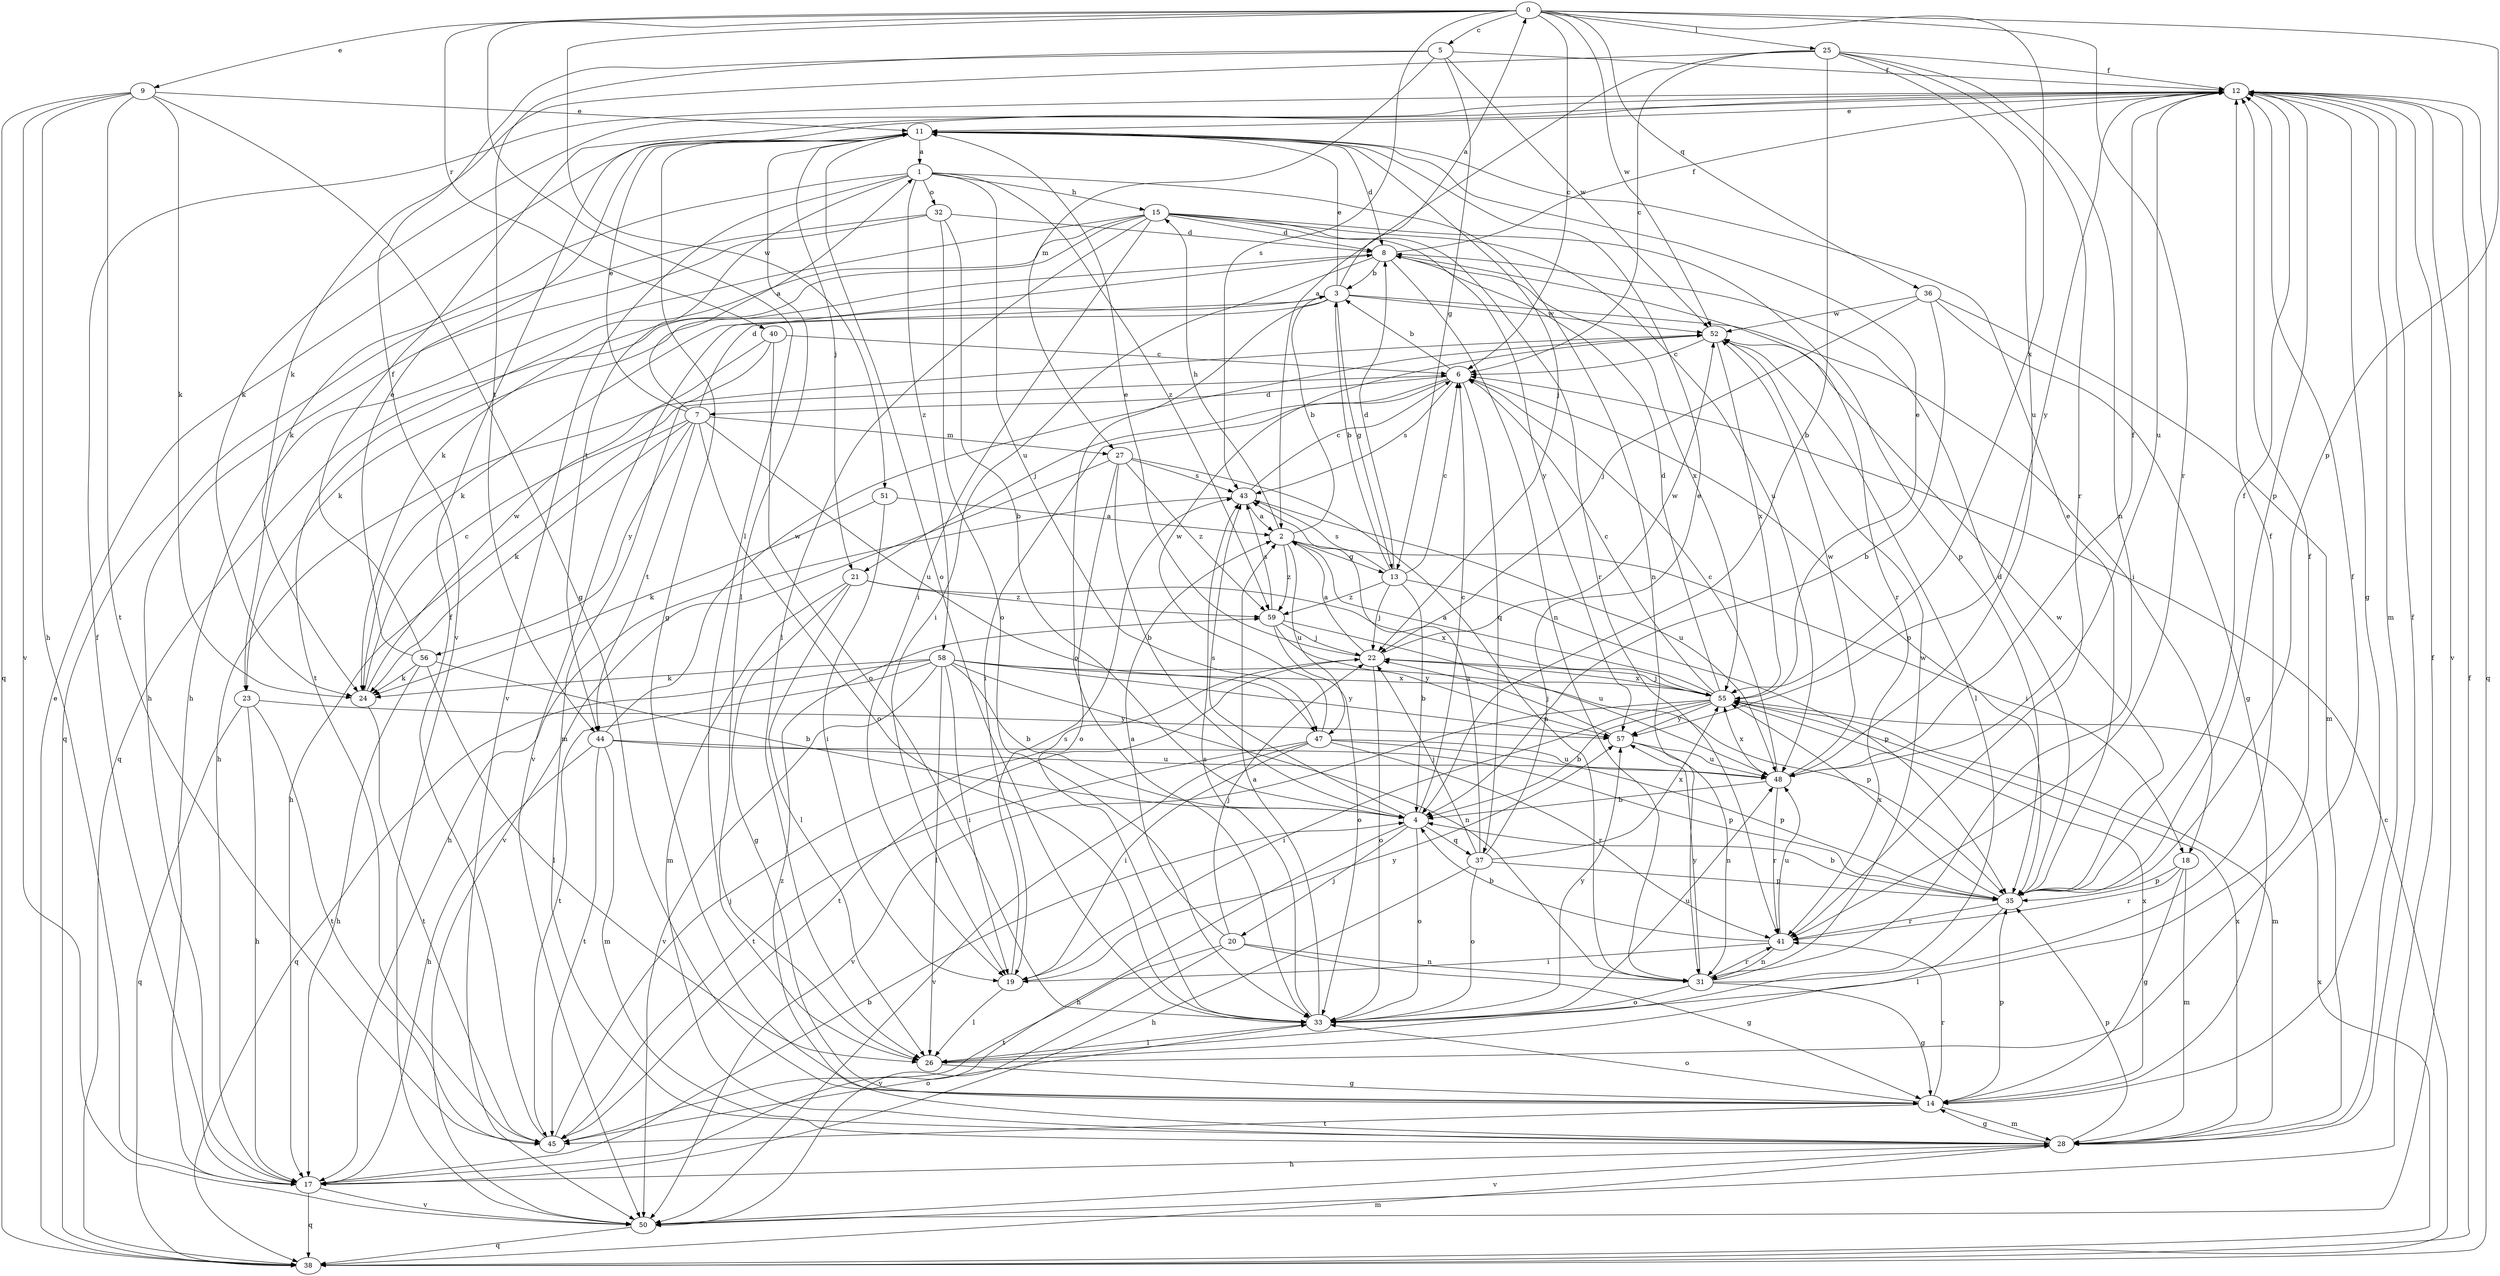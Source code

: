 strict digraph  {
0;
1;
2;
3;
4;
5;
6;
7;
8;
9;
11;
12;
13;
14;
15;
17;
18;
19;
20;
21;
22;
23;
24;
25;
26;
27;
28;
31;
32;
33;
35;
36;
37;
38;
40;
41;
43;
44;
45;
47;
48;
50;
51;
52;
55;
56;
57;
58;
59;
0 -> 5  [label=c];
0 -> 6  [label=c];
0 -> 9  [label=e];
0 -> 25  [label=l];
0 -> 26  [label=l];
0 -> 35  [label=p];
0 -> 36  [label=q];
0 -> 40  [label=r];
0 -> 41  [label=r];
0 -> 43  [label=s];
0 -> 51  [label=w];
0 -> 52  [label=w];
0 -> 55  [label=x];
1 -> 15  [label=h];
1 -> 23  [label=k];
1 -> 31  [label=n];
1 -> 32  [label=o];
1 -> 44  [label=t];
1 -> 47  [label=u];
1 -> 50  [label=v];
1 -> 58  [label=z];
1 -> 59  [label=z];
2 -> 3  [label=b];
2 -> 13  [label=g];
2 -> 15  [label=h];
2 -> 18  [label=i];
2 -> 47  [label=u];
2 -> 59  [label=z];
3 -> 0  [label=a];
3 -> 11  [label=e];
3 -> 13  [label=g];
3 -> 18  [label=i];
3 -> 23  [label=k];
3 -> 24  [label=k];
3 -> 33  [label=o];
3 -> 50  [label=v];
3 -> 52  [label=w];
4 -> 6  [label=c];
4 -> 17  [label=h];
4 -> 20  [label=j];
4 -> 33  [label=o];
4 -> 37  [label=q];
4 -> 43  [label=s];
5 -> 12  [label=f];
5 -> 13  [label=g];
5 -> 27  [label=m];
5 -> 44  [label=t];
5 -> 50  [label=v];
5 -> 52  [label=w];
6 -> 3  [label=b];
6 -> 7  [label=d];
6 -> 19  [label=i];
6 -> 21  [label=j];
6 -> 35  [label=p];
6 -> 37  [label=q];
6 -> 43  [label=s];
7 -> 1  [label=a];
7 -> 8  [label=d];
7 -> 11  [label=e];
7 -> 17  [label=h];
7 -> 24  [label=k];
7 -> 27  [label=m];
7 -> 33  [label=o];
7 -> 44  [label=t];
7 -> 47  [label=u];
7 -> 56  [label=y];
8 -> 3  [label=b];
8 -> 12  [label=f];
8 -> 19  [label=i];
8 -> 31  [label=n];
8 -> 38  [label=q];
8 -> 41  [label=r];
8 -> 55  [label=x];
9 -> 11  [label=e];
9 -> 14  [label=g];
9 -> 17  [label=h];
9 -> 24  [label=k];
9 -> 38  [label=q];
9 -> 45  [label=t];
9 -> 50  [label=v];
11 -> 1  [label=a];
11 -> 8  [label=d];
11 -> 14  [label=g];
11 -> 21  [label=j];
11 -> 22  [label=j];
11 -> 26  [label=l];
11 -> 33  [label=o];
12 -> 11  [label=e];
12 -> 14  [label=g];
12 -> 24  [label=k];
12 -> 28  [label=m];
12 -> 35  [label=p];
12 -> 38  [label=q];
12 -> 48  [label=u];
12 -> 50  [label=v];
12 -> 57  [label=y];
13 -> 3  [label=b];
13 -> 4  [label=b];
13 -> 6  [label=c];
13 -> 8  [label=d];
13 -> 22  [label=j];
13 -> 35  [label=p];
13 -> 43  [label=s];
13 -> 59  [label=z];
14 -> 28  [label=m];
14 -> 33  [label=o];
14 -> 35  [label=p];
14 -> 41  [label=r];
14 -> 45  [label=t];
14 -> 55  [label=x];
15 -> 8  [label=d];
15 -> 17  [label=h];
15 -> 19  [label=i];
15 -> 24  [label=k];
15 -> 26  [label=l];
15 -> 35  [label=p];
15 -> 41  [label=r];
15 -> 45  [label=t];
15 -> 48  [label=u];
15 -> 57  [label=y];
17 -> 4  [label=b];
17 -> 12  [label=f];
17 -> 38  [label=q];
17 -> 50  [label=v];
18 -> 14  [label=g];
18 -> 28  [label=m];
18 -> 35  [label=p];
18 -> 41  [label=r];
19 -> 26  [label=l];
19 -> 43  [label=s];
19 -> 57  [label=y];
20 -> 2  [label=a];
20 -> 14  [label=g];
20 -> 22  [label=j];
20 -> 31  [label=n];
20 -> 45  [label=t];
20 -> 50  [label=v];
21 -> 14  [label=g];
21 -> 26  [label=l];
21 -> 28  [label=m];
21 -> 55  [label=x];
21 -> 59  [label=z];
22 -> 2  [label=a];
22 -> 11  [label=e];
22 -> 33  [label=o];
22 -> 45  [label=t];
22 -> 52  [label=w];
22 -> 55  [label=x];
23 -> 17  [label=h];
23 -> 38  [label=q];
23 -> 45  [label=t];
23 -> 57  [label=y];
24 -> 6  [label=c];
24 -> 45  [label=t];
24 -> 52  [label=w];
25 -> 2  [label=a];
25 -> 4  [label=b];
25 -> 6  [label=c];
25 -> 12  [label=f];
25 -> 24  [label=k];
25 -> 31  [label=n];
25 -> 41  [label=r];
25 -> 48  [label=u];
26 -> 12  [label=f];
26 -> 14  [label=g];
27 -> 4  [label=b];
27 -> 31  [label=n];
27 -> 33  [label=o];
27 -> 43  [label=s];
27 -> 50  [label=v];
27 -> 59  [label=z];
28 -> 12  [label=f];
28 -> 14  [label=g];
28 -> 17  [label=h];
28 -> 35  [label=p];
28 -> 50  [label=v];
28 -> 55  [label=x];
28 -> 59  [label=z];
31 -> 12  [label=f];
31 -> 14  [label=g];
31 -> 33  [label=o];
31 -> 41  [label=r];
31 -> 52  [label=w];
31 -> 57  [label=y];
32 -> 4  [label=b];
32 -> 8  [label=d];
32 -> 17  [label=h];
32 -> 33  [label=o];
32 -> 38  [label=q];
33 -> 2  [label=a];
33 -> 12  [label=f];
33 -> 26  [label=l];
33 -> 43  [label=s];
33 -> 48  [label=u];
33 -> 57  [label=y];
35 -> 4  [label=b];
35 -> 8  [label=d];
35 -> 11  [label=e];
35 -> 12  [label=f];
35 -> 26  [label=l];
35 -> 41  [label=r];
35 -> 52  [label=w];
35 -> 55  [label=x];
36 -> 4  [label=b];
36 -> 14  [label=g];
36 -> 22  [label=j];
36 -> 28  [label=m];
36 -> 52  [label=w];
37 -> 11  [label=e];
37 -> 17  [label=h];
37 -> 22  [label=j];
37 -> 33  [label=o];
37 -> 35  [label=p];
37 -> 43  [label=s];
37 -> 55  [label=x];
38 -> 6  [label=c];
38 -> 11  [label=e];
38 -> 12  [label=f];
38 -> 28  [label=m];
38 -> 55  [label=x];
40 -> 6  [label=c];
40 -> 17  [label=h];
40 -> 28  [label=m];
40 -> 33  [label=o];
41 -> 4  [label=b];
41 -> 19  [label=i];
41 -> 31  [label=n];
41 -> 48  [label=u];
43 -> 2  [label=a];
43 -> 6  [label=c];
43 -> 17  [label=h];
43 -> 48  [label=u];
44 -> 17  [label=h];
44 -> 28  [label=m];
44 -> 35  [label=p];
44 -> 45  [label=t];
44 -> 48  [label=u];
44 -> 52  [label=w];
45 -> 12  [label=f];
45 -> 22  [label=j];
45 -> 33  [label=o];
47 -> 19  [label=i];
47 -> 35  [label=p];
47 -> 41  [label=r];
47 -> 45  [label=t];
47 -> 48  [label=u];
47 -> 50  [label=v];
47 -> 52  [label=w];
48 -> 4  [label=b];
48 -> 6  [label=c];
48 -> 12  [label=f];
48 -> 41  [label=r];
48 -> 52  [label=w];
48 -> 55  [label=x];
50 -> 12  [label=f];
50 -> 38  [label=q];
51 -> 2  [label=a];
51 -> 19  [label=i];
51 -> 24  [label=k];
52 -> 6  [label=c];
52 -> 26  [label=l];
52 -> 55  [label=x];
55 -> 2  [label=a];
55 -> 4  [label=b];
55 -> 6  [label=c];
55 -> 8  [label=d];
55 -> 11  [label=e];
55 -> 19  [label=i];
55 -> 22  [label=j];
55 -> 28  [label=m];
55 -> 50  [label=v];
55 -> 57  [label=y];
56 -> 4  [label=b];
56 -> 11  [label=e];
56 -> 12  [label=f];
56 -> 17  [label=h];
56 -> 24  [label=k];
56 -> 26  [label=l];
57 -> 22  [label=j];
57 -> 31  [label=n];
57 -> 48  [label=u];
58 -> 4  [label=b];
58 -> 19  [label=i];
58 -> 24  [label=k];
58 -> 26  [label=l];
58 -> 31  [label=n];
58 -> 35  [label=p];
58 -> 38  [label=q];
58 -> 45  [label=t];
58 -> 50  [label=v];
58 -> 55  [label=x];
58 -> 57  [label=y];
59 -> 22  [label=j];
59 -> 33  [label=o];
59 -> 43  [label=s];
59 -> 48  [label=u];
59 -> 57  [label=y];
}
